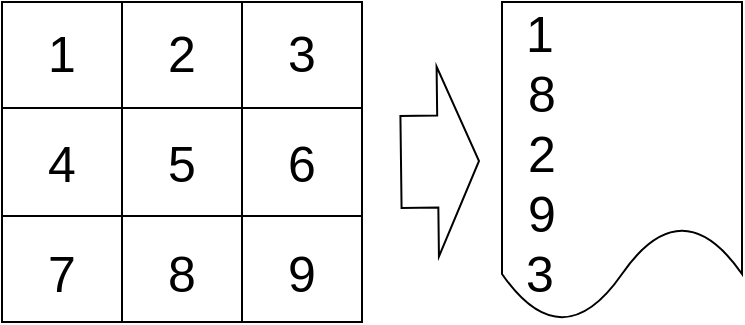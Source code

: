 <mxfile version="20.3.0" type="device"><diagram id="Vh7edD1LdqBW61jFsGWM" name="Page-1"><mxGraphModel dx="1038" dy="641" grid="1" gridSize="10" guides="1" tooltips="1" connect="1" arrows="1" fold="1" page="1" pageScale="1" pageWidth="827" pageHeight="1169" math="0" shadow="0"><root><mxCell id="0"/><mxCell id="1" parent="0"/><mxCell id="B7sETaxZ56p8jekGQSZZ-1" value="" style="shape=table;html=1;whiteSpace=wrap;startSize=0;container=1;collapsible=0;childLayout=tableLayout;" vertex="1" parent="1"><mxGeometry x="390" y="120" width="180" height="160" as="geometry"/></mxCell><mxCell id="B7sETaxZ56p8jekGQSZZ-2" value="" style="shape=tableRow;horizontal=0;startSize=0;swimlaneHead=0;swimlaneBody=0;top=0;left=0;bottom=0;right=0;collapsible=0;dropTarget=0;fillColor=none;points=[[0,0.5],[1,0.5]];portConstraint=eastwest;" vertex="1" parent="B7sETaxZ56p8jekGQSZZ-1"><mxGeometry width="180" height="53" as="geometry"/></mxCell><mxCell id="B7sETaxZ56p8jekGQSZZ-3" value="" style="shape=partialRectangle;html=1;whiteSpace=wrap;connectable=0;fillColor=none;top=0;left=0;bottom=0;right=0;overflow=hidden;" vertex="1" parent="B7sETaxZ56p8jekGQSZZ-2"><mxGeometry width="60" height="53" as="geometry"><mxRectangle width="60" height="53" as="alternateBounds"/></mxGeometry></mxCell><mxCell id="B7sETaxZ56p8jekGQSZZ-4" value="" style="shape=partialRectangle;html=1;whiteSpace=wrap;connectable=0;fillColor=none;top=0;left=0;bottom=0;right=0;overflow=hidden;" vertex="1" parent="B7sETaxZ56p8jekGQSZZ-2"><mxGeometry x="60" width="60" height="53" as="geometry"><mxRectangle width="60" height="53" as="alternateBounds"/></mxGeometry></mxCell><mxCell id="B7sETaxZ56p8jekGQSZZ-5" value="" style="shape=partialRectangle;html=1;whiteSpace=wrap;connectable=0;fillColor=none;top=0;left=0;bottom=0;right=0;overflow=hidden;" vertex="1" parent="B7sETaxZ56p8jekGQSZZ-2"><mxGeometry x="120" width="60" height="53" as="geometry"><mxRectangle width="60" height="53" as="alternateBounds"/></mxGeometry></mxCell><mxCell id="B7sETaxZ56p8jekGQSZZ-6" value="" style="shape=tableRow;horizontal=0;startSize=0;swimlaneHead=0;swimlaneBody=0;top=0;left=0;bottom=0;right=0;collapsible=0;dropTarget=0;fillColor=none;points=[[0,0.5],[1,0.5]];portConstraint=eastwest;" vertex="1" parent="B7sETaxZ56p8jekGQSZZ-1"><mxGeometry y="53" width="180" height="54" as="geometry"/></mxCell><mxCell id="B7sETaxZ56p8jekGQSZZ-7" value="" style="shape=partialRectangle;html=1;whiteSpace=wrap;connectable=0;fillColor=none;top=0;left=0;bottom=0;right=0;overflow=hidden;" vertex="1" parent="B7sETaxZ56p8jekGQSZZ-6"><mxGeometry width="60" height="54" as="geometry"><mxRectangle width="60" height="54" as="alternateBounds"/></mxGeometry></mxCell><mxCell id="B7sETaxZ56p8jekGQSZZ-8" value="" style="shape=partialRectangle;html=1;whiteSpace=wrap;connectable=0;fillColor=none;top=0;left=0;bottom=0;right=0;overflow=hidden;" vertex="1" parent="B7sETaxZ56p8jekGQSZZ-6"><mxGeometry x="60" width="60" height="54" as="geometry"><mxRectangle width="60" height="54" as="alternateBounds"/></mxGeometry></mxCell><mxCell id="B7sETaxZ56p8jekGQSZZ-9" value="" style="shape=partialRectangle;html=1;whiteSpace=wrap;connectable=0;fillColor=none;top=0;left=0;bottom=0;right=0;overflow=hidden;" vertex="1" parent="B7sETaxZ56p8jekGQSZZ-6"><mxGeometry x="120" width="60" height="54" as="geometry"><mxRectangle width="60" height="54" as="alternateBounds"/></mxGeometry></mxCell><mxCell id="B7sETaxZ56p8jekGQSZZ-10" value="" style="shape=tableRow;horizontal=0;startSize=0;swimlaneHead=0;swimlaneBody=0;top=0;left=0;bottom=0;right=0;collapsible=0;dropTarget=0;fillColor=none;points=[[0,0.5],[1,0.5]];portConstraint=eastwest;" vertex="1" parent="B7sETaxZ56p8jekGQSZZ-1"><mxGeometry y="107" width="180" height="53" as="geometry"/></mxCell><mxCell id="B7sETaxZ56p8jekGQSZZ-11" value="" style="shape=partialRectangle;html=1;whiteSpace=wrap;connectable=0;fillColor=none;top=0;left=0;bottom=0;right=0;overflow=hidden;" vertex="1" parent="B7sETaxZ56p8jekGQSZZ-10"><mxGeometry width="60" height="53" as="geometry"><mxRectangle width="60" height="53" as="alternateBounds"/></mxGeometry></mxCell><mxCell id="B7sETaxZ56p8jekGQSZZ-12" value="" style="shape=partialRectangle;html=1;whiteSpace=wrap;connectable=0;fillColor=none;top=0;left=0;bottom=0;right=0;overflow=hidden;" vertex="1" parent="B7sETaxZ56p8jekGQSZZ-10"><mxGeometry x="60" width="60" height="53" as="geometry"><mxRectangle width="60" height="53" as="alternateBounds"/></mxGeometry></mxCell><mxCell id="B7sETaxZ56p8jekGQSZZ-13" value="" style="shape=partialRectangle;html=1;whiteSpace=wrap;connectable=0;fillColor=none;top=0;left=0;bottom=0;right=0;overflow=hidden;pointerEvents=1;" vertex="1" parent="B7sETaxZ56p8jekGQSZZ-10"><mxGeometry x="120" width="60" height="53" as="geometry"><mxRectangle width="60" height="53" as="alternateBounds"/></mxGeometry></mxCell><mxCell id="B7sETaxZ56p8jekGQSZZ-14" value="" style="shape=document;whiteSpace=wrap;html=1;boundedLbl=1;" vertex="1" parent="1"><mxGeometry x="640" y="120" width="120" height="160" as="geometry"/></mxCell><mxCell id="B7sETaxZ56p8jekGQSZZ-15" value="&lt;font style=&quot;font-size: 25px;&quot;&gt;1&lt;/font&gt;" style="text;html=1;strokeColor=none;fillColor=none;align=center;verticalAlign=middle;whiteSpace=wrap;rounded=0;" vertex="1" parent="1"><mxGeometry x="390" y="130" width="60" height="30" as="geometry"/></mxCell><mxCell id="B7sETaxZ56p8jekGQSZZ-16" value="&lt;font style=&quot;font-size: 25px;&quot;&gt;2&lt;/font&gt;" style="text;html=1;strokeColor=none;fillColor=none;align=center;verticalAlign=middle;whiteSpace=wrap;rounded=0;" vertex="1" parent="1"><mxGeometry x="450" y="130" width="60" height="30" as="geometry"/></mxCell><mxCell id="B7sETaxZ56p8jekGQSZZ-17" value="&lt;span style=&quot;font-size: 25px;&quot;&gt;3&lt;/span&gt;" style="text;html=1;strokeColor=none;fillColor=none;align=center;verticalAlign=middle;whiteSpace=wrap;rounded=0;" vertex="1" parent="1"><mxGeometry x="510" y="130" width="60" height="30" as="geometry"/></mxCell><mxCell id="B7sETaxZ56p8jekGQSZZ-18" value="&lt;font style=&quot;font-size: 25px;&quot;&gt;4&lt;/font&gt;" style="text;html=1;strokeColor=none;fillColor=none;align=center;verticalAlign=middle;whiteSpace=wrap;rounded=0;" vertex="1" parent="1"><mxGeometry x="390" y="185" width="60" height="30" as="geometry"/></mxCell><mxCell id="B7sETaxZ56p8jekGQSZZ-19" value="&lt;font style=&quot;font-size: 25px;&quot;&gt;5&lt;/font&gt;" style="text;html=1;strokeColor=none;fillColor=none;align=center;verticalAlign=middle;whiteSpace=wrap;rounded=0;" vertex="1" parent="1"><mxGeometry x="450" y="185" width="60" height="30" as="geometry"/></mxCell><mxCell id="B7sETaxZ56p8jekGQSZZ-20" value="&lt;span style=&quot;font-size: 25px;&quot;&gt;6&lt;/span&gt;" style="text;html=1;strokeColor=none;fillColor=none;align=center;verticalAlign=middle;whiteSpace=wrap;rounded=0;" vertex="1" parent="1"><mxGeometry x="510" y="185" width="60" height="30" as="geometry"/></mxCell><mxCell id="B7sETaxZ56p8jekGQSZZ-21" value="&lt;font style=&quot;font-size: 25px;&quot;&gt;7&lt;/font&gt;" style="text;html=1;strokeColor=none;fillColor=none;align=center;verticalAlign=middle;whiteSpace=wrap;rounded=0;" vertex="1" parent="1"><mxGeometry x="390" y="240" width="60" height="30" as="geometry"/></mxCell><mxCell id="B7sETaxZ56p8jekGQSZZ-22" value="&lt;font style=&quot;font-size: 25px;&quot;&gt;8&lt;/font&gt;" style="text;html=1;strokeColor=none;fillColor=none;align=center;verticalAlign=middle;whiteSpace=wrap;rounded=0;" vertex="1" parent="1"><mxGeometry x="450" y="240" width="60" height="30" as="geometry"/></mxCell><mxCell id="B7sETaxZ56p8jekGQSZZ-23" value="&lt;span style=&quot;font-size: 25px;&quot;&gt;9&lt;/span&gt;" style="text;html=1;strokeColor=none;fillColor=none;align=center;verticalAlign=middle;whiteSpace=wrap;rounded=0;" vertex="1" parent="1"><mxGeometry x="510" y="240" width="60" height="30" as="geometry"/></mxCell><mxCell id="B7sETaxZ56p8jekGQSZZ-24" value="&lt;font style=&quot;font-size: 25px;&quot;&gt;1&lt;/font&gt;" style="text;html=1;strokeColor=none;fillColor=none;align=center;verticalAlign=middle;whiteSpace=wrap;rounded=0;" vertex="1" parent="1"><mxGeometry x="629" y="120" width="60" height="30" as="geometry"/></mxCell><mxCell id="B7sETaxZ56p8jekGQSZZ-25" value="&lt;font style=&quot;font-size: 25px;&quot;&gt;8&lt;/font&gt;" style="text;html=1;strokeColor=none;fillColor=none;align=center;verticalAlign=middle;whiteSpace=wrap;rounded=0;" vertex="1" parent="1"><mxGeometry x="630" y="150" width="60" height="30" as="geometry"/></mxCell><mxCell id="B7sETaxZ56p8jekGQSZZ-26" value="&lt;font style=&quot;font-size: 25px;&quot;&gt;2&lt;/font&gt;" style="text;html=1;strokeColor=none;fillColor=none;align=center;verticalAlign=middle;whiteSpace=wrap;rounded=0;" vertex="1" parent="1"><mxGeometry x="630" y="180" width="60" height="30" as="geometry"/></mxCell><mxCell id="B7sETaxZ56p8jekGQSZZ-27" value="&lt;font style=&quot;font-size: 25px;&quot;&gt;9&lt;/font&gt;" style="text;html=1;strokeColor=none;fillColor=none;align=center;verticalAlign=middle;whiteSpace=wrap;rounded=0;" vertex="1" parent="1"><mxGeometry x="630" y="210" width="60" height="30" as="geometry"/></mxCell><mxCell id="B7sETaxZ56p8jekGQSZZ-28" value="&lt;font style=&quot;font-size: 25px;&quot;&gt;3&lt;/font&gt;" style="text;html=1;strokeColor=none;fillColor=none;align=center;verticalAlign=middle;whiteSpace=wrap;rounded=0;" vertex="1" parent="1"><mxGeometry x="629" y="240" width="60" height="30" as="geometry"/></mxCell><mxCell id="B7sETaxZ56p8jekGQSZZ-29" value="" style="shape=flexArrow;endArrow=classic;html=1;rounded=0;fontSize=25;width=46;endSize=6.54;endWidth=48;" edge="1" parent="1"><mxGeometry width="50" height="50" relative="1" as="geometry"><mxPoint x="589" y="200" as="sourcePoint"/><mxPoint x="629" y="199.5" as="targetPoint"/></mxGeometry></mxCell></root></mxGraphModel></diagram></mxfile>